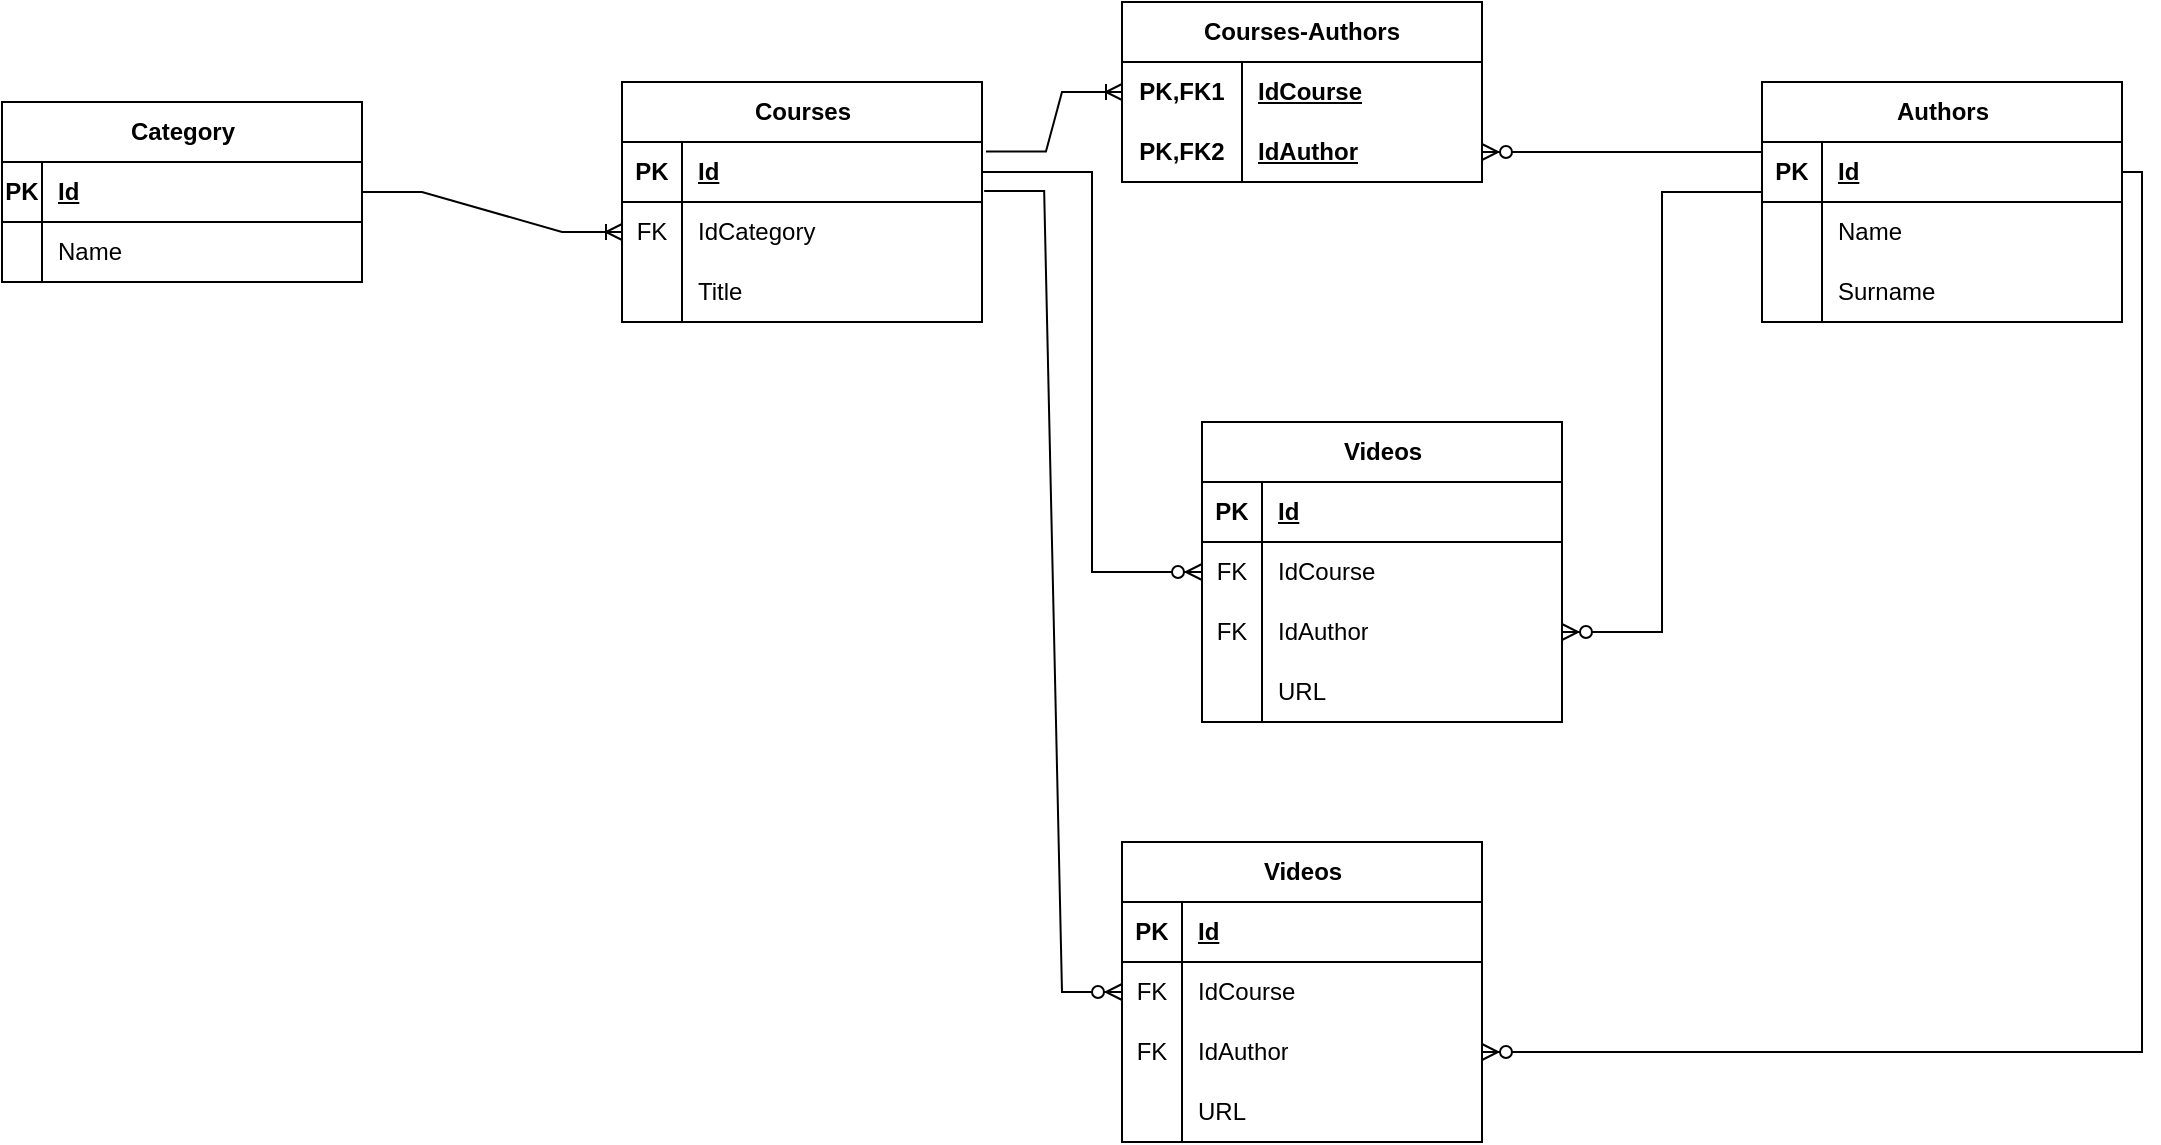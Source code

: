 <mxfile version="27.0.8">
  <diagram name="Page-1" id="m39kYkAYjpZIUsAjQcEV">
    <mxGraphModel dx="2587" dy="878" grid="1" gridSize="10" guides="1" tooltips="1" connect="1" arrows="1" fold="1" page="1" pageScale="1" pageWidth="850" pageHeight="1100" math="0" shadow="0">
      <root>
        <mxCell id="0" />
        <mxCell id="1" parent="0" />
        <mxCell id="CA5yqUYICoajOJezQg0v-63" value="Courses" style="shape=table;startSize=30;container=1;collapsible=1;childLayout=tableLayout;fixedRows=1;rowLines=0;fontStyle=1;align=center;resizeLast=1;html=1;" vertex="1" parent="1">
          <mxGeometry x="110" y="250" width="180" height="120" as="geometry" />
        </mxCell>
        <mxCell id="CA5yqUYICoajOJezQg0v-64" value="" style="shape=tableRow;horizontal=0;startSize=0;swimlaneHead=0;swimlaneBody=0;fillColor=none;collapsible=0;dropTarget=0;points=[[0,0.5],[1,0.5]];portConstraint=eastwest;top=0;left=0;right=0;bottom=1;" vertex="1" parent="CA5yqUYICoajOJezQg0v-63">
          <mxGeometry y="30" width="180" height="30" as="geometry" />
        </mxCell>
        <mxCell id="CA5yqUYICoajOJezQg0v-65" value="PK" style="shape=partialRectangle;connectable=0;fillColor=none;top=0;left=0;bottom=0;right=0;fontStyle=1;overflow=hidden;whiteSpace=wrap;html=1;" vertex="1" parent="CA5yqUYICoajOJezQg0v-64">
          <mxGeometry width="30" height="30" as="geometry">
            <mxRectangle width="30" height="30" as="alternateBounds" />
          </mxGeometry>
        </mxCell>
        <mxCell id="CA5yqUYICoajOJezQg0v-66" value="Id" style="shape=partialRectangle;connectable=0;fillColor=none;top=0;left=0;bottom=0;right=0;align=left;spacingLeft=6;fontStyle=5;overflow=hidden;whiteSpace=wrap;html=1;" vertex="1" parent="CA5yqUYICoajOJezQg0v-64">
          <mxGeometry x="30" width="150" height="30" as="geometry">
            <mxRectangle width="150" height="30" as="alternateBounds" />
          </mxGeometry>
        </mxCell>
        <mxCell id="CA5yqUYICoajOJezQg0v-67" value="" style="shape=tableRow;horizontal=0;startSize=0;swimlaneHead=0;swimlaneBody=0;fillColor=none;collapsible=0;dropTarget=0;points=[[0,0.5],[1,0.5]];portConstraint=eastwest;top=0;left=0;right=0;bottom=0;" vertex="1" parent="CA5yqUYICoajOJezQg0v-63">
          <mxGeometry y="60" width="180" height="30" as="geometry" />
        </mxCell>
        <mxCell id="CA5yqUYICoajOJezQg0v-68" value="FK" style="shape=partialRectangle;connectable=0;fillColor=none;top=0;left=0;bottom=0;right=0;editable=1;overflow=hidden;whiteSpace=wrap;html=1;" vertex="1" parent="CA5yqUYICoajOJezQg0v-67">
          <mxGeometry width="30" height="30" as="geometry">
            <mxRectangle width="30" height="30" as="alternateBounds" />
          </mxGeometry>
        </mxCell>
        <mxCell id="CA5yqUYICoajOJezQg0v-69" value="IdCategory" style="shape=partialRectangle;connectable=0;fillColor=none;top=0;left=0;bottom=0;right=0;align=left;spacingLeft=6;overflow=hidden;whiteSpace=wrap;html=1;" vertex="1" parent="CA5yqUYICoajOJezQg0v-67">
          <mxGeometry x="30" width="150" height="30" as="geometry">
            <mxRectangle width="150" height="30" as="alternateBounds" />
          </mxGeometry>
        </mxCell>
        <mxCell id="CA5yqUYICoajOJezQg0v-70" value="" style="shape=tableRow;horizontal=0;startSize=0;swimlaneHead=0;swimlaneBody=0;fillColor=none;collapsible=0;dropTarget=0;points=[[0,0.5],[1,0.5]];portConstraint=eastwest;top=0;left=0;right=0;bottom=0;" vertex="1" parent="CA5yqUYICoajOJezQg0v-63">
          <mxGeometry y="90" width="180" height="30" as="geometry" />
        </mxCell>
        <mxCell id="CA5yqUYICoajOJezQg0v-71" value="" style="shape=partialRectangle;connectable=0;fillColor=none;top=0;left=0;bottom=0;right=0;editable=1;overflow=hidden;whiteSpace=wrap;html=1;" vertex="1" parent="CA5yqUYICoajOJezQg0v-70">
          <mxGeometry width="30" height="30" as="geometry">
            <mxRectangle width="30" height="30" as="alternateBounds" />
          </mxGeometry>
        </mxCell>
        <mxCell id="CA5yqUYICoajOJezQg0v-72" value="Title" style="shape=partialRectangle;connectable=0;fillColor=none;top=0;left=0;bottom=0;right=0;align=left;spacingLeft=6;overflow=hidden;whiteSpace=wrap;html=1;" vertex="1" parent="CA5yqUYICoajOJezQg0v-70">
          <mxGeometry x="30" width="150" height="30" as="geometry">
            <mxRectangle width="150" height="30" as="alternateBounds" />
          </mxGeometry>
        </mxCell>
        <mxCell id="CA5yqUYICoajOJezQg0v-76" value="Authors" style="shape=table;startSize=30;container=1;collapsible=1;childLayout=tableLayout;fixedRows=1;rowLines=0;fontStyle=1;align=center;resizeLast=1;html=1;" vertex="1" parent="1">
          <mxGeometry x="680" y="250" width="180" height="120" as="geometry" />
        </mxCell>
        <mxCell id="CA5yqUYICoajOJezQg0v-77" value="" style="shape=tableRow;horizontal=0;startSize=0;swimlaneHead=0;swimlaneBody=0;fillColor=none;collapsible=0;dropTarget=0;points=[[0,0.5],[1,0.5]];portConstraint=eastwest;top=0;left=0;right=0;bottom=1;" vertex="1" parent="CA5yqUYICoajOJezQg0v-76">
          <mxGeometry y="30" width="180" height="30" as="geometry" />
        </mxCell>
        <mxCell id="CA5yqUYICoajOJezQg0v-78" value="PK" style="shape=partialRectangle;connectable=0;fillColor=none;top=0;left=0;bottom=0;right=0;fontStyle=1;overflow=hidden;whiteSpace=wrap;html=1;" vertex="1" parent="CA5yqUYICoajOJezQg0v-77">
          <mxGeometry width="30" height="30" as="geometry">
            <mxRectangle width="30" height="30" as="alternateBounds" />
          </mxGeometry>
        </mxCell>
        <mxCell id="CA5yqUYICoajOJezQg0v-79" value="Id" style="shape=partialRectangle;connectable=0;fillColor=none;top=0;left=0;bottom=0;right=0;align=left;spacingLeft=6;fontStyle=5;overflow=hidden;whiteSpace=wrap;html=1;" vertex="1" parent="CA5yqUYICoajOJezQg0v-77">
          <mxGeometry x="30" width="150" height="30" as="geometry">
            <mxRectangle width="150" height="30" as="alternateBounds" />
          </mxGeometry>
        </mxCell>
        <mxCell id="CA5yqUYICoajOJezQg0v-80" value="" style="shape=tableRow;horizontal=0;startSize=0;swimlaneHead=0;swimlaneBody=0;fillColor=none;collapsible=0;dropTarget=0;points=[[0,0.5],[1,0.5]];portConstraint=eastwest;top=0;left=0;right=0;bottom=0;" vertex="1" parent="CA5yqUYICoajOJezQg0v-76">
          <mxGeometry y="60" width="180" height="30" as="geometry" />
        </mxCell>
        <mxCell id="CA5yqUYICoajOJezQg0v-81" value="" style="shape=partialRectangle;connectable=0;fillColor=none;top=0;left=0;bottom=0;right=0;editable=1;overflow=hidden;whiteSpace=wrap;html=1;" vertex="1" parent="CA5yqUYICoajOJezQg0v-80">
          <mxGeometry width="30" height="30" as="geometry">
            <mxRectangle width="30" height="30" as="alternateBounds" />
          </mxGeometry>
        </mxCell>
        <mxCell id="CA5yqUYICoajOJezQg0v-82" value="Name" style="shape=partialRectangle;connectable=0;fillColor=none;top=0;left=0;bottom=0;right=0;align=left;spacingLeft=6;overflow=hidden;whiteSpace=wrap;html=1;" vertex="1" parent="CA5yqUYICoajOJezQg0v-80">
          <mxGeometry x="30" width="150" height="30" as="geometry">
            <mxRectangle width="150" height="30" as="alternateBounds" />
          </mxGeometry>
        </mxCell>
        <mxCell id="CA5yqUYICoajOJezQg0v-83" value="" style="shape=tableRow;horizontal=0;startSize=0;swimlaneHead=0;swimlaneBody=0;fillColor=none;collapsible=0;dropTarget=0;points=[[0,0.5],[1,0.5]];portConstraint=eastwest;top=0;left=0;right=0;bottom=0;" vertex="1" parent="CA5yqUYICoajOJezQg0v-76">
          <mxGeometry y="90" width="180" height="30" as="geometry" />
        </mxCell>
        <mxCell id="CA5yqUYICoajOJezQg0v-84" value="" style="shape=partialRectangle;connectable=0;fillColor=none;top=0;left=0;bottom=0;right=0;editable=1;overflow=hidden;whiteSpace=wrap;html=1;" vertex="1" parent="CA5yqUYICoajOJezQg0v-83">
          <mxGeometry width="30" height="30" as="geometry">
            <mxRectangle width="30" height="30" as="alternateBounds" />
          </mxGeometry>
        </mxCell>
        <mxCell id="CA5yqUYICoajOJezQg0v-85" value="Surname" style="shape=partialRectangle;connectable=0;fillColor=none;top=0;left=0;bottom=0;right=0;align=left;spacingLeft=6;overflow=hidden;whiteSpace=wrap;html=1;" vertex="1" parent="CA5yqUYICoajOJezQg0v-83">
          <mxGeometry x="30" width="150" height="30" as="geometry">
            <mxRectangle width="150" height="30" as="alternateBounds" />
          </mxGeometry>
        </mxCell>
        <mxCell id="CA5yqUYICoajOJezQg0v-89" value="Courses-Authors" style="shape=table;startSize=30;container=1;collapsible=1;childLayout=tableLayout;fixedRows=1;rowLines=0;fontStyle=1;align=center;resizeLast=1;html=1;whiteSpace=wrap;" vertex="1" parent="1">
          <mxGeometry x="360" y="210" width="180" height="90" as="geometry" />
        </mxCell>
        <mxCell id="CA5yqUYICoajOJezQg0v-90" value="" style="shape=tableRow;horizontal=0;startSize=0;swimlaneHead=0;swimlaneBody=0;fillColor=none;collapsible=0;dropTarget=0;points=[[0,0.5],[1,0.5]];portConstraint=eastwest;top=0;left=0;right=0;bottom=0;html=1;" vertex="1" parent="CA5yqUYICoajOJezQg0v-89">
          <mxGeometry y="30" width="180" height="30" as="geometry" />
        </mxCell>
        <mxCell id="CA5yqUYICoajOJezQg0v-91" value="PK,FK1" style="shape=partialRectangle;connectable=0;fillColor=none;top=0;left=0;bottom=0;right=0;fontStyle=1;overflow=hidden;html=1;whiteSpace=wrap;" vertex="1" parent="CA5yqUYICoajOJezQg0v-90">
          <mxGeometry width="60" height="30" as="geometry">
            <mxRectangle width="60" height="30" as="alternateBounds" />
          </mxGeometry>
        </mxCell>
        <mxCell id="CA5yqUYICoajOJezQg0v-92" value="IdCourse" style="shape=partialRectangle;connectable=0;fillColor=none;top=0;left=0;bottom=0;right=0;align=left;spacingLeft=6;fontStyle=5;overflow=hidden;html=1;whiteSpace=wrap;" vertex="1" parent="CA5yqUYICoajOJezQg0v-90">
          <mxGeometry x="60" width="120" height="30" as="geometry">
            <mxRectangle width="120" height="30" as="alternateBounds" />
          </mxGeometry>
        </mxCell>
        <mxCell id="CA5yqUYICoajOJezQg0v-93" value="" style="shape=tableRow;horizontal=0;startSize=0;swimlaneHead=0;swimlaneBody=0;fillColor=none;collapsible=0;dropTarget=0;points=[[0,0.5],[1,0.5]];portConstraint=eastwest;top=0;left=0;right=0;bottom=1;html=1;" vertex="1" parent="CA5yqUYICoajOJezQg0v-89">
          <mxGeometry y="60" width="180" height="30" as="geometry" />
        </mxCell>
        <mxCell id="CA5yqUYICoajOJezQg0v-94" value="PK,FK2" style="shape=partialRectangle;connectable=0;fillColor=none;top=0;left=0;bottom=0;right=0;fontStyle=1;overflow=hidden;html=1;whiteSpace=wrap;" vertex="1" parent="CA5yqUYICoajOJezQg0v-93">
          <mxGeometry width="60" height="30" as="geometry">
            <mxRectangle width="60" height="30" as="alternateBounds" />
          </mxGeometry>
        </mxCell>
        <mxCell id="CA5yqUYICoajOJezQg0v-95" value="IdAuthor" style="shape=partialRectangle;connectable=0;fillColor=none;top=0;left=0;bottom=0;right=0;align=left;spacingLeft=6;fontStyle=5;overflow=hidden;html=1;whiteSpace=wrap;" vertex="1" parent="CA5yqUYICoajOJezQg0v-93">
          <mxGeometry x="60" width="120" height="30" as="geometry">
            <mxRectangle width="120" height="30" as="alternateBounds" />
          </mxGeometry>
        </mxCell>
        <mxCell id="CA5yqUYICoajOJezQg0v-102" value="Category" style="shape=table;startSize=30;container=1;collapsible=1;childLayout=tableLayout;fixedRows=1;rowLines=0;fontStyle=1;align=center;resizeLast=1;html=1;" vertex="1" parent="1">
          <mxGeometry x="-200" y="260" width="180" height="90" as="geometry" />
        </mxCell>
        <mxCell id="CA5yqUYICoajOJezQg0v-103" value="" style="shape=tableRow;horizontal=0;startSize=0;swimlaneHead=0;swimlaneBody=0;fillColor=none;collapsible=0;dropTarget=0;points=[[0,0.5],[1,0.5]];portConstraint=eastwest;top=0;left=0;right=0;bottom=1;" vertex="1" parent="CA5yqUYICoajOJezQg0v-102">
          <mxGeometry y="30" width="180" height="30" as="geometry" />
        </mxCell>
        <mxCell id="CA5yqUYICoajOJezQg0v-104" value="PK" style="shape=partialRectangle;connectable=0;fillColor=none;top=0;left=0;bottom=0;right=0;fontStyle=1;overflow=hidden;whiteSpace=wrap;html=1;" vertex="1" parent="CA5yqUYICoajOJezQg0v-103">
          <mxGeometry width="20" height="30" as="geometry">
            <mxRectangle width="20" height="30" as="alternateBounds" />
          </mxGeometry>
        </mxCell>
        <mxCell id="CA5yqUYICoajOJezQg0v-105" value="Id" style="shape=partialRectangle;connectable=0;fillColor=none;top=0;left=0;bottom=0;right=0;align=left;spacingLeft=6;fontStyle=5;overflow=hidden;whiteSpace=wrap;html=1;" vertex="1" parent="CA5yqUYICoajOJezQg0v-103">
          <mxGeometry x="20" width="160" height="30" as="geometry">
            <mxRectangle width="160" height="30" as="alternateBounds" />
          </mxGeometry>
        </mxCell>
        <mxCell id="CA5yqUYICoajOJezQg0v-106" value="" style="shape=tableRow;horizontal=0;startSize=0;swimlaneHead=0;swimlaneBody=0;fillColor=none;collapsible=0;dropTarget=0;points=[[0,0.5],[1,0.5]];portConstraint=eastwest;top=0;left=0;right=0;bottom=0;" vertex="1" parent="CA5yqUYICoajOJezQg0v-102">
          <mxGeometry y="60" width="180" height="30" as="geometry" />
        </mxCell>
        <mxCell id="CA5yqUYICoajOJezQg0v-107" value="" style="shape=partialRectangle;connectable=0;fillColor=none;top=0;left=0;bottom=0;right=0;editable=1;overflow=hidden;whiteSpace=wrap;html=1;" vertex="1" parent="CA5yqUYICoajOJezQg0v-106">
          <mxGeometry width="20" height="30" as="geometry">
            <mxRectangle width="20" height="30" as="alternateBounds" />
          </mxGeometry>
        </mxCell>
        <mxCell id="CA5yqUYICoajOJezQg0v-108" value="Name" style="shape=partialRectangle;connectable=0;fillColor=none;top=0;left=0;bottom=0;right=0;align=left;spacingLeft=6;overflow=hidden;whiteSpace=wrap;html=1;" vertex="1" parent="CA5yqUYICoajOJezQg0v-106">
          <mxGeometry x="20" width="160" height="30" as="geometry">
            <mxRectangle width="160" height="30" as="alternateBounds" />
          </mxGeometry>
        </mxCell>
        <mxCell id="CA5yqUYICoajOJezQg0v-115" value="" style="edgeStyle=entityRelationEdgeStyle;fontSize=12;html=1;endArrow=ERoneToMany;rounded=0;exitX=1;exitY=0.5;exitDx=0;exitDy=0;" edge="1" parent="1" source="CA5yqUYICoajOJezQg0v-103" target="CA5yqUYICoajOJezQg0v-67">
          <mxGeometry width="100" height="100" relative="1" as="geometry">
            <mxPoint x="420" y="540" as="sourcePoint" />
            <mxPoint x="520" y="440" as="targetPoint" />
          </mxGeometry>
        </mxCell>
        <mxCell id="CA5yqUYICoajOJezQg0v-118" value="" style="edgeStyle=entityRelationEdgeStyle;fontSize=12;html=1;endArrow=ERoneToMany;rounded=0;exitX=1.011;exitY=0.157;exitDx=0;exitDy=0;entryX=0;entryY=0.5;entryDx=0;entryDy=0;exitPerimeter=0;" edge="1" parent="1" source="CA5yqUYICoajOJezQg0v-64" target="CA5yqUYICoajOJezQg0v-90">
          <mxGeometry width="100" height="100" relative="1" as="geometry">
            <mxPoint x="420" y="450" as="sourcePoint" />
            <mxPoint x="520" y="350" as="targetPoint" />
          </mxGeometry>
        </mxCell>
        <mxCell id="CA5yqUYICoajOJezQg0v-119" value="" style="edgeStyle=entityRelationEdgeStyle;fontSize=12;html=1;endArrow=ERzeroToMany;endFill=1;rounded=0;exitX=0;exitY=0.167;exitDx=0;exitDy=0;exitPerimeter=0;entryX=1;entryY=0.5;entryDx=0;entryDy=0;" edge="1" parent="1" source="CA5yqUYICoajOJezQg0v-77" target="CA5yqUYICoajOJezQg0v-93">
          <mxGeometry width="100" height="100" relative="1" as="geometry">
            <mxPoint x="420" y="450" as="sourcePoint" />
            <mxPoint x="520" y="350" as="targetPoint" />
          </mxGeometry>
        </mxCell>
        <mxCell id="CA5yqUYICoajOJezQg0v-120" value="Videos" style="shape=table;startSize=30;container=1;collapsible=1;childLayout=tableLayout;fixedRows=1;rowLines=0;fontStyle=1;align=center;resizeLast=1;html=1;" vertex="1" parent="1">
          <mxGeometry x="400" y="420" width="180" height="150" as="geometry" />
        </mxCell>
        <mxCell id="CA5yqUYICoajOJezQg0v-121" value="" style="shape=tableRow;horizontal=0;startSize=0;swimlaneHead=0;swimlaneBody=0;fillColor=none;collapsible=0;dropTarget=0;points=[[0,0.5],[1,0.5]];portConstraint=eastwest;top=0;left=0;right=0;bottom=1;" vertex="1" parent="CA5yqUYICoajOJezQg0v-120">
          <mxGeometry y="30" width="180" height="30" as="geometry" />
        </mxCell>
        <mxCell id="CA5yqUYICoajOJezQg0v-122" value="PK" style="shape=partialRectangle;connectable=0;fillColor=none;top=0;left=0;bottom=0;right=0;fontStyle=1;overflow=hidden;whiteSpace=wrap;html=1;" vertex="1" parent="CA5yqUYICoajOJezQg0v-121">
          <mxGeometry width="30" height="30" as="geometry">
            <mxRectangle width="30" height="30" as="alternateBounds" />
          </mxGeometry>
        </mxCell>
        <mxCell id="CA5yqUYICoajOJezQg0v-123" value="Id" style="shape=partialRectangle;connectable=0;fillColor=none;top=0;left=0;bottom=0;right=0;align=left;spacingLeft=6;fontStyle=5;overflow=hidden;whiteSpace=wrap;html=1;" vertex="1" parent="CA5yqUYICoajOJezQg0v-121">
          <mxGeometry x="30" width="150" height="30" as="geometry">
            <mxRectangle width="150" height="30" as="alternateBounds" />
          </mxGeometry>
        </mxCell>
        <mxCell id="CA5yqUYICoajOJezQg0v-124" value="" style="shape=tableRow;horizontal=0;startSize=0;swimlaneHead=0;swimlaneBody=0;fillColor=none;collapsible=0;dropTarget=0;points=[[0,0.5],[1,0.5]];portConstraint=eastwest;top=0;left=0;right=0;bottom=0;" vertex="1" parent="CA5yqUYICoajOJezQg0v-120">
          <mxGeometry y="60" width="180" height="30" as="geometry" />
        </mxCell>
        <mxCell id="CA5yqUYICoajOJezQg0v-125" value="FK" style="shape=partialRectangle;connectable=0;fillColor=none;top=0;left=0;bottom=0;right=0;editable=1;overflow=hidden;whiteSpace=wrap;html=1;" vertex="1" parent="CA5yqUYICoajOJezQg0v-124">
          <mxGeometry width="30" height="30" as="geometry">
            <mxRectangle width="30" height="30" as="alternateBounds" />
          </mxGeometry>
        </mxCell>
        <mxCell id="CA5yqUYICoajOJezQg0v-126" value="IdCourse" style="shape=partialRectangle;connectable=0;fillColor=none;top=0;left=0;bottom=0;right=0;align=left;spacingLeft=6;overflow=hidden;whiteSpace=wrap;html=1;" vertex="1" parent="CA5yqUYICoajOJezQg0v-124">
          <mxGeometry x="30" width="150" height="30" as="geometry">
            <mxRectangle width="150" height="30" as="alternateBounds" />
          </mxGeometry>
        </mxCell>
        <mxCell id="CA5yqUYICoajOJezQg0v-140" value="" style="shape=tableRow;horizontal=0;startSize=0;swimlaneHead=0;swimlaneBody=0;fillColor=none;collapsible=0;dropTarget=0;points=[[0,0.5],[1,0.5]];portConstraint=eastwest;top=0;left=0;right=0;bottom=0;" vertex="1" parent="CA5yqUYICoajOJezQg0v-120">
          <mxGeometry y="90" width="180" height="30" as="geometry" />
        </mxCell>
        <mxCell id="CA5yqUYICoajOJezQg0v-141" value="FK" style="shape=partialRectangle;connectable=0;fillColor=none;top=0;left=0;bottom=0;right=0;editable=1;overflow=hidden;whiteSpace=wrap;html=1;" vertex="1" parent="CA5yqUYICoajOJezQg0v-140">
          <mxGeometry width="30" height="30" as="geometry">
            <mxRectangle width="30" height="30" as="alternateBounds" />
          </mxGeometry>
        </mxCell>
        <mxCell id="CA5yqUYICoajOJezQg0v-142" value="IdAuthor" style="shape=partialRectangle;connectable=0;fillColor=none;top=0;left=0;bottom=0;right=0;align=left;spacingLeft=6;overflow=hidden;whiteSpace=wrap;html=1;" vertex="1" parent="CA5yqUYICoajOJezQg0v-140">
          <mxGeometry x="30" width="150" height="30" as="geometry">
            <mxRectangle width="150" height="30" as="alternateBounds" />
          </mxGeometry>
        </mxCell>
        <mxCell id="CA5yqUYICoajOJezQg0v-153" value="" style="shape=tableRow;horizontal=0;startSize=0;swimlaneHead=0;swimlaneBody=0;fillColor=none;collapsible=0;dropTarget=0;points=[[0,0.5],[1,0.5]];portConstraint=eastwest;top=0;left=0;right=0;bottom=0;" vertex="1" parent="CA5yqUYICoajOJezQg0v-120">
          <mxGeometry y="120" width="180" height="30" as="geometry" />
        </mxCell>
        <mxCell id="CA5yqUYICoajOJezQg0v-154" value="" style="shape=partialRectangle;connectable=0;fillColor=none;top=0;left=0;bottom=0;right=0;editable=1;overflow=hidden;whiteSpace=wrap;html=1;" vertex="1" parent="CA5yqUYICoajOJezQg0v-153">
          <mxGeometry width="30" height="30" as="geometry">
            <mxRectangle width="30" height="30" as="alternateBounds" />
          </mxGeometry>
        </mxCell>
        <mxCell id="CA5yqUYICoajOJezQg0v-155" value="URL" style="shape=partialRectangle;connectable=0;fillColor=none;top=0;left=0;bottom=0;right=0;align=left;spacingLeft=6;overflow=hidden;whiteSpace=wrap;html=1;" vertex="1" parent="CA5yqUYICoajOJezQg0v-153">
          <mxGeometry x="30" width="150" height="30" as="geometry">
            <mxRectangle width="150" height="30" as="alternateBounds" />
          </mxGeometry>
        </mxCell>
        <mxCell id="CA5yqUYICoajOJezQg0v-143" value="Videos" style="shape=table;startSize=30;container=1;collapsible=1;childLayout=tableLayout;fixedRows=1;rowLines=0;fontStyle=1;align=center;resizeLast=1;html=1;" vertex="1" parent="1">
          <mxGeometry x="360" y="630" width="180" height="150" as="geometry" />
        </mxCell>
        <mxCell id="CA5yqUYICoajOJezQg0v-144" value="" style="shape=tableRow;horizontal=0;startSize=0;swimlaneHead=0;swimlaneBody=0;fillColor=none;collapsible=0;dropTarget=0;points=[[0,0.5],[1,0.5]];portConstraint=eastwest;top=0;left=0;right=0;bottom=1;" vertex="1" parent="CA5yqUYICoajOJezQg0v-143">
          <mxGeometry y="30" width="180" height="30" as="geometry" />
        </mxCell>
        <mxCell id="CA5yqUYICoajOJezQg0v-145" value="PK" style="shape=partialRectangle;connectable=0;fillColor=none;top=0;left=0;bottom=0;right=0;fontStyle=1;overflow=hidden;whiteSpace=wrap;html=1;" vertex="1" parent="CA5yqUYICoajOJezQg0v-144">
          <mxGeometry width="30" height="30" as="geometry">
            <mxRectangle width="30" height="30" as="alternateBounds" />
          </mxGeometry>
        </mxCell>
        <mxCell id="CA5yqUYICoajOJezQg0v-146" value="Id" style="shape=partialRectangle;connectable=0;fillColor=none;top=0;left=0;bottom=0;right=0;align=left;spacingLeft=6;fontStyle=5;overflow=hidden;whiteSpace=wrap;html=1;" vertex="1" parent="CA5yqUYICoajOJezQg0v-144">
          <mxGeometry x="30" width="150" height="30" as="geometry">
            <mxRectangle width="150" height="30" as="alternateBounds" />
          </mxGeometry>
        </mxCell>
        <mxCell id="CA5yqUYICoajOJezQg0v-147" value="" style="shape=tableRow;horizontal=0;startSize=0;swimlaneHead=0;swimlaneBody=0;fillColor=none;collapsible=0;dropTarget=0;points=[[0,0.5],[1,0.5]];portConstraint=eastwest;top=0;left=0;right=0;bottom=0;" vertex="1" parent="CA5yqUYICoajOJezQg0v-143">
          <mxGeometry y="60" width="180" height="30" as="geometry" />
        </mxCell>
        <mxCell id="CA5yqUYICoajOJezQg0v-148" value="FK" style="shape=partialRectangle;connectable=0;fillColor=none;top=0;left=0;bottom=0;right=0;editable=1;overflow=hidden;whiteSpace=wrap;html=1;" vertex="1" parent="CA5yqUYICoajOJezQg0v-147">
          <mxGeometry width="30" height="30" as="geometry">
            <mxRectangle width="30" height="30" as="alternateBounds" />
          </mxGeometry>
        </mxCell>
        <mxCell id="CA5yqUYICoajOJezQg0v-149" value="IdCourse" style="shape=partialRectangle;connectable=0;fillColor=none;top=0;left=0;bottom=0;right=0;align=left;spacingLeft=6;overflow=hidden;whiteSpace=wrap;html=1;" vertex="1" parent="CA5yqUYICoajOJezQg0v-147">
          <mxGeometry x="30" width="150" height="30" as="geometry">
            <mxRectangle width="150" height="30" as="alternateBounds" />
          </mxGeometry>
        </mxCell>
        <mxCell id="CA5yqUYICoajOJezQg0v-150" value="" style="shape=tableRow;horizontal=0;startSize=0;swimlaneHead=0;swimlaneBody=0;fillColor=none;collapsible=0;dropTarget=0;points=[[0,0.5],[1,0.5]];portConstraint=eastwest;top=0;left=0;right=0;bottom=0;" vertex="1" parent="CA5yqUYICoajOJezQg0v-143">
          <mxGeometry y="90" width="180" height="30" as="geometry" />
        </mxCell>
        <mxCell id="CA5yqUYICoajOJezQg0v-151" value="FK" style="shape=partialRectangle;connectable=0;fillColor=none;top=0;left=0;bottom=0;right=0;editable=1;overflow=hidden;whiteSpace=wrap;html=1;" vertex="1" parent="CA5yqUYICoajOJezQg0v-150">
          <mxGeometry width="30" height="30" as="geometry">
            <mxRectangle width="30" height="30" as="alternateBounds" />
          </mxGeometry>
        </mxCell>
        <mxCell id="CA5yqUYICoajOJezQg0v-152" value="IdAuthor" style="shape=partialRectangle;connectable=0;fillColor=none;top=0;left=0;bottom=0;right=0;align=left;spacingLeft=6;overflow=hidden;whiteSpace=wrap;html=1;" vertex="1" parent="CA5yqUYICoajOJezQg0v-150">
          <mxGeometry x="30" width="150" height="30" as="geometry">
            <mxRectangle width="150" height="30" as="alternateBounds" />
          </mxGeometry>
        </mxCell>
        <mxCell id="CA5yqUYICoajOJezQg0v-156" value="" style="shape=tableRow;horizontal=0;startSize=0;swimlaneHead=0;swimlaneBody=0;fillColor=none;collapsible=0;dropTarget=0;points=[[0,0.5],[1,0.5]];portConstraint=eastwest;top=0;left=0;right=0;bottom=0;" vertex="1" parent="CA5yqUYICoajOJezQg0v-143">
          <mxGeometry y="120" width="180" height="30" as="geometry" />
        </mxCell>
        <mxCell id="CA5yqUYICoajOJezQg0v-157" value="" style="shape=partialRectangle;connectable=0;fillColor=none;top=0;left=0;bottom=0;right=0;editable=1;overflow=hidden;whiteSpace=wrap;html=1;" vertex="1" parent="CA5yqUYICoajOJezQg0v-156">
          <mxGeometry width="30" height="30" as="geometry">
            <mxRectangle width="30" height="30" as="alternateBounds" />
          </mxGeometry>
        </mxCell>
        <mxCell id="CA5yqUYICoajOJezQg0v-158" value="URL" style="shape=partialRectangle;connectable=0;fillColor=none;top=0;left=0;bottom=0;right=0;align=left;spacingLeft=6;overflow=hidden;whiteSpace=wrap;html=1;" vertex="1" parent="CA5yqUYICoajOJezQg0v-156">
          <mxGeometry x="30" width="150" height="30" as="geometry">
            <mxRectangle width="150" height="30" as="alternateBounds" />
          </mxGeometry>
        </mxCell>
        <mxCell id="CA5yqUYICoajOJezQg0v-162" value="" style="edgeStyle=orthogonalEdgeStyle;fontSize=12;html=1;endArrow=ERzeroToMany;endFill=1;rounded=0;exitX=1;exitY=0.5;exitDx=0;exitDy=0;entryX=1;entryY=0.5;entryDx=0;entryDy=0;" edge="1" parent="1" source="CA5yqUYICoajOJezQg0v-77" target="CA5yqUYICoajOJezQg0v-150">
          <mxGeometry width="100" height="100" relative="1" as="geometry">
            <mxPoint x="330" y="580" as="sourcePoint" />
            <mxPoint x="430" y="480" as="targetPoint" />
          </mxGeometry>
        </mxCell>
        <mxCell id="CA5yqUYICoajOJezQg0v-163" value="" style="edgeStyle=orthogonalEdgeStyle;fontSize=12;html=1;endArrow=ERzeroToMany;endFill=1;rounded=0;exitX=1;exitY=0.5;exitDx=0;exitDy=0;entryX=0;entryY=0.5;entryDx=0;entryDy=0;" edge="1" parent="1" source="CA5yqUYICoajOJezQg0v-64" target="CA5yqUYICoajOJezQg0v-124">
          <mxGeometry width="100" height="100" relative="1" as="geometry">
            <mxPoint x="330" y="580" as="sourcePoint" />
            <mxPoint x="430" y="480" as="targetPoint" />
          </mxGeometry>
        </mxCell>
        <mxCell id="CA5yqUYICoajOJezQg0v-164" value="" style="edgeStyle=entityRelationEdgeStyle;fontSize=12;html=1;endArrow=ERzeroToMany;endFill=1;rounded=0;exitX=1.006;exitY=0.816;exitDx=0;exitDy=0;exitPerimeter=0;entryX=0;entryY=0.5;entryDx=0;entryDy=0;" edge="1" parent="1" source="CA5yqUYICoajOJezQg0v-64" target="CA5yqUYICoajOJezQg0v-147">
          <mxGeometry width="100" height="100" relative="1" as="geometry">
            <mxPoint x="330" y="580" as="sourcePoint" />
            <mxPoint x="430" y="480" as="targetPoint" />
          </mxGeometry>
        </mxCell>
        <mxCell id="CA5yqUYICoajOJezQg0v-165" value="" style="edgeStyle=orthogonalEdgeStyle;fontSize=12;html=1;endArrow=ERzeroToMany;endFill=1;rounded=0;exitX=0;exitY=0.833;exitDx=0;exitDy=0;exitPerimeter=0;" edge="1" parent="1" source="CA5yqUYICoajOJezQg0v-77" target="CA5yqUYICoajOJezQg0v-140">
          <mxGeometry width="100" height="100" relative="1" as="geometry">
            <mxPoint x="330" y="580" as="sourcePoint" />
            <mxPoint x="430" y="480" as="targetPoint" />
          </mxGeometry>
        </mxCell>
      </root>
    </mxGraphModel>
  </diagram>
</mxfile>
